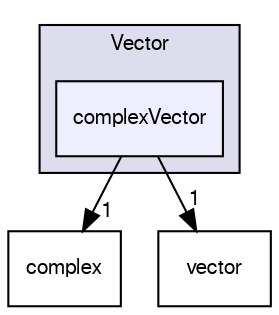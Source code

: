 digraph "src/OpenFOAM/primitives/Vector/complexVector" {
  bgcolor=transparent;
  compound=true
  node [ fontsize="10", fontname="FreeSans"];
  edge [ labelfontsize="10", labelfontname="FreeSans"];
  subgraph clusterdir_6ef5fbba1c02603637a533e2f686aa62 {
    graph [ bgcolor="#ddddee", pencolor="black", label="Vector" fontname="FreeSans", fontsize="10", URL="dir_6ef5fbba1c02603637a533e2f686aa62.html"]
  dir_366d1d94cd38bf5e359898a91c6ca4b4 [shape=box, label="complexVector", style="filled", fillcolor="#eeeeff", pencolor="black", URL="dir_366d1d94cd38bf5e359898a91c6ca4b4.html"];
  }
  dir_9b55caa1365775a4268140b8f5b75f1d [shape=box label="complex" URL="dir_9b55caa1365775a4268140b8f5b75f1d.html"];
  dir_1d0183e3dd439c231d98049d5fd7da7c [shape=box label="vector" URL="dir_1d0183e3dd439c231d98049d5fd7da7c.html"];
  dir_366d1d94cd38bf5e359898a91c6ca4b4->dir_9b55caa1365775a4268140b8f5b75f1d [headlabel="1", labeldistance=1.5 headhref="dir_002220_002137.html"];
  dir_366d1d94cd38bf5e359898a91c6ca4b4->dir_1d0183e3dd439c231d98049d5fd7da7c [headlabel="1", labeldistance=1.5 headhref="dir_002220_002224.html"];
}
